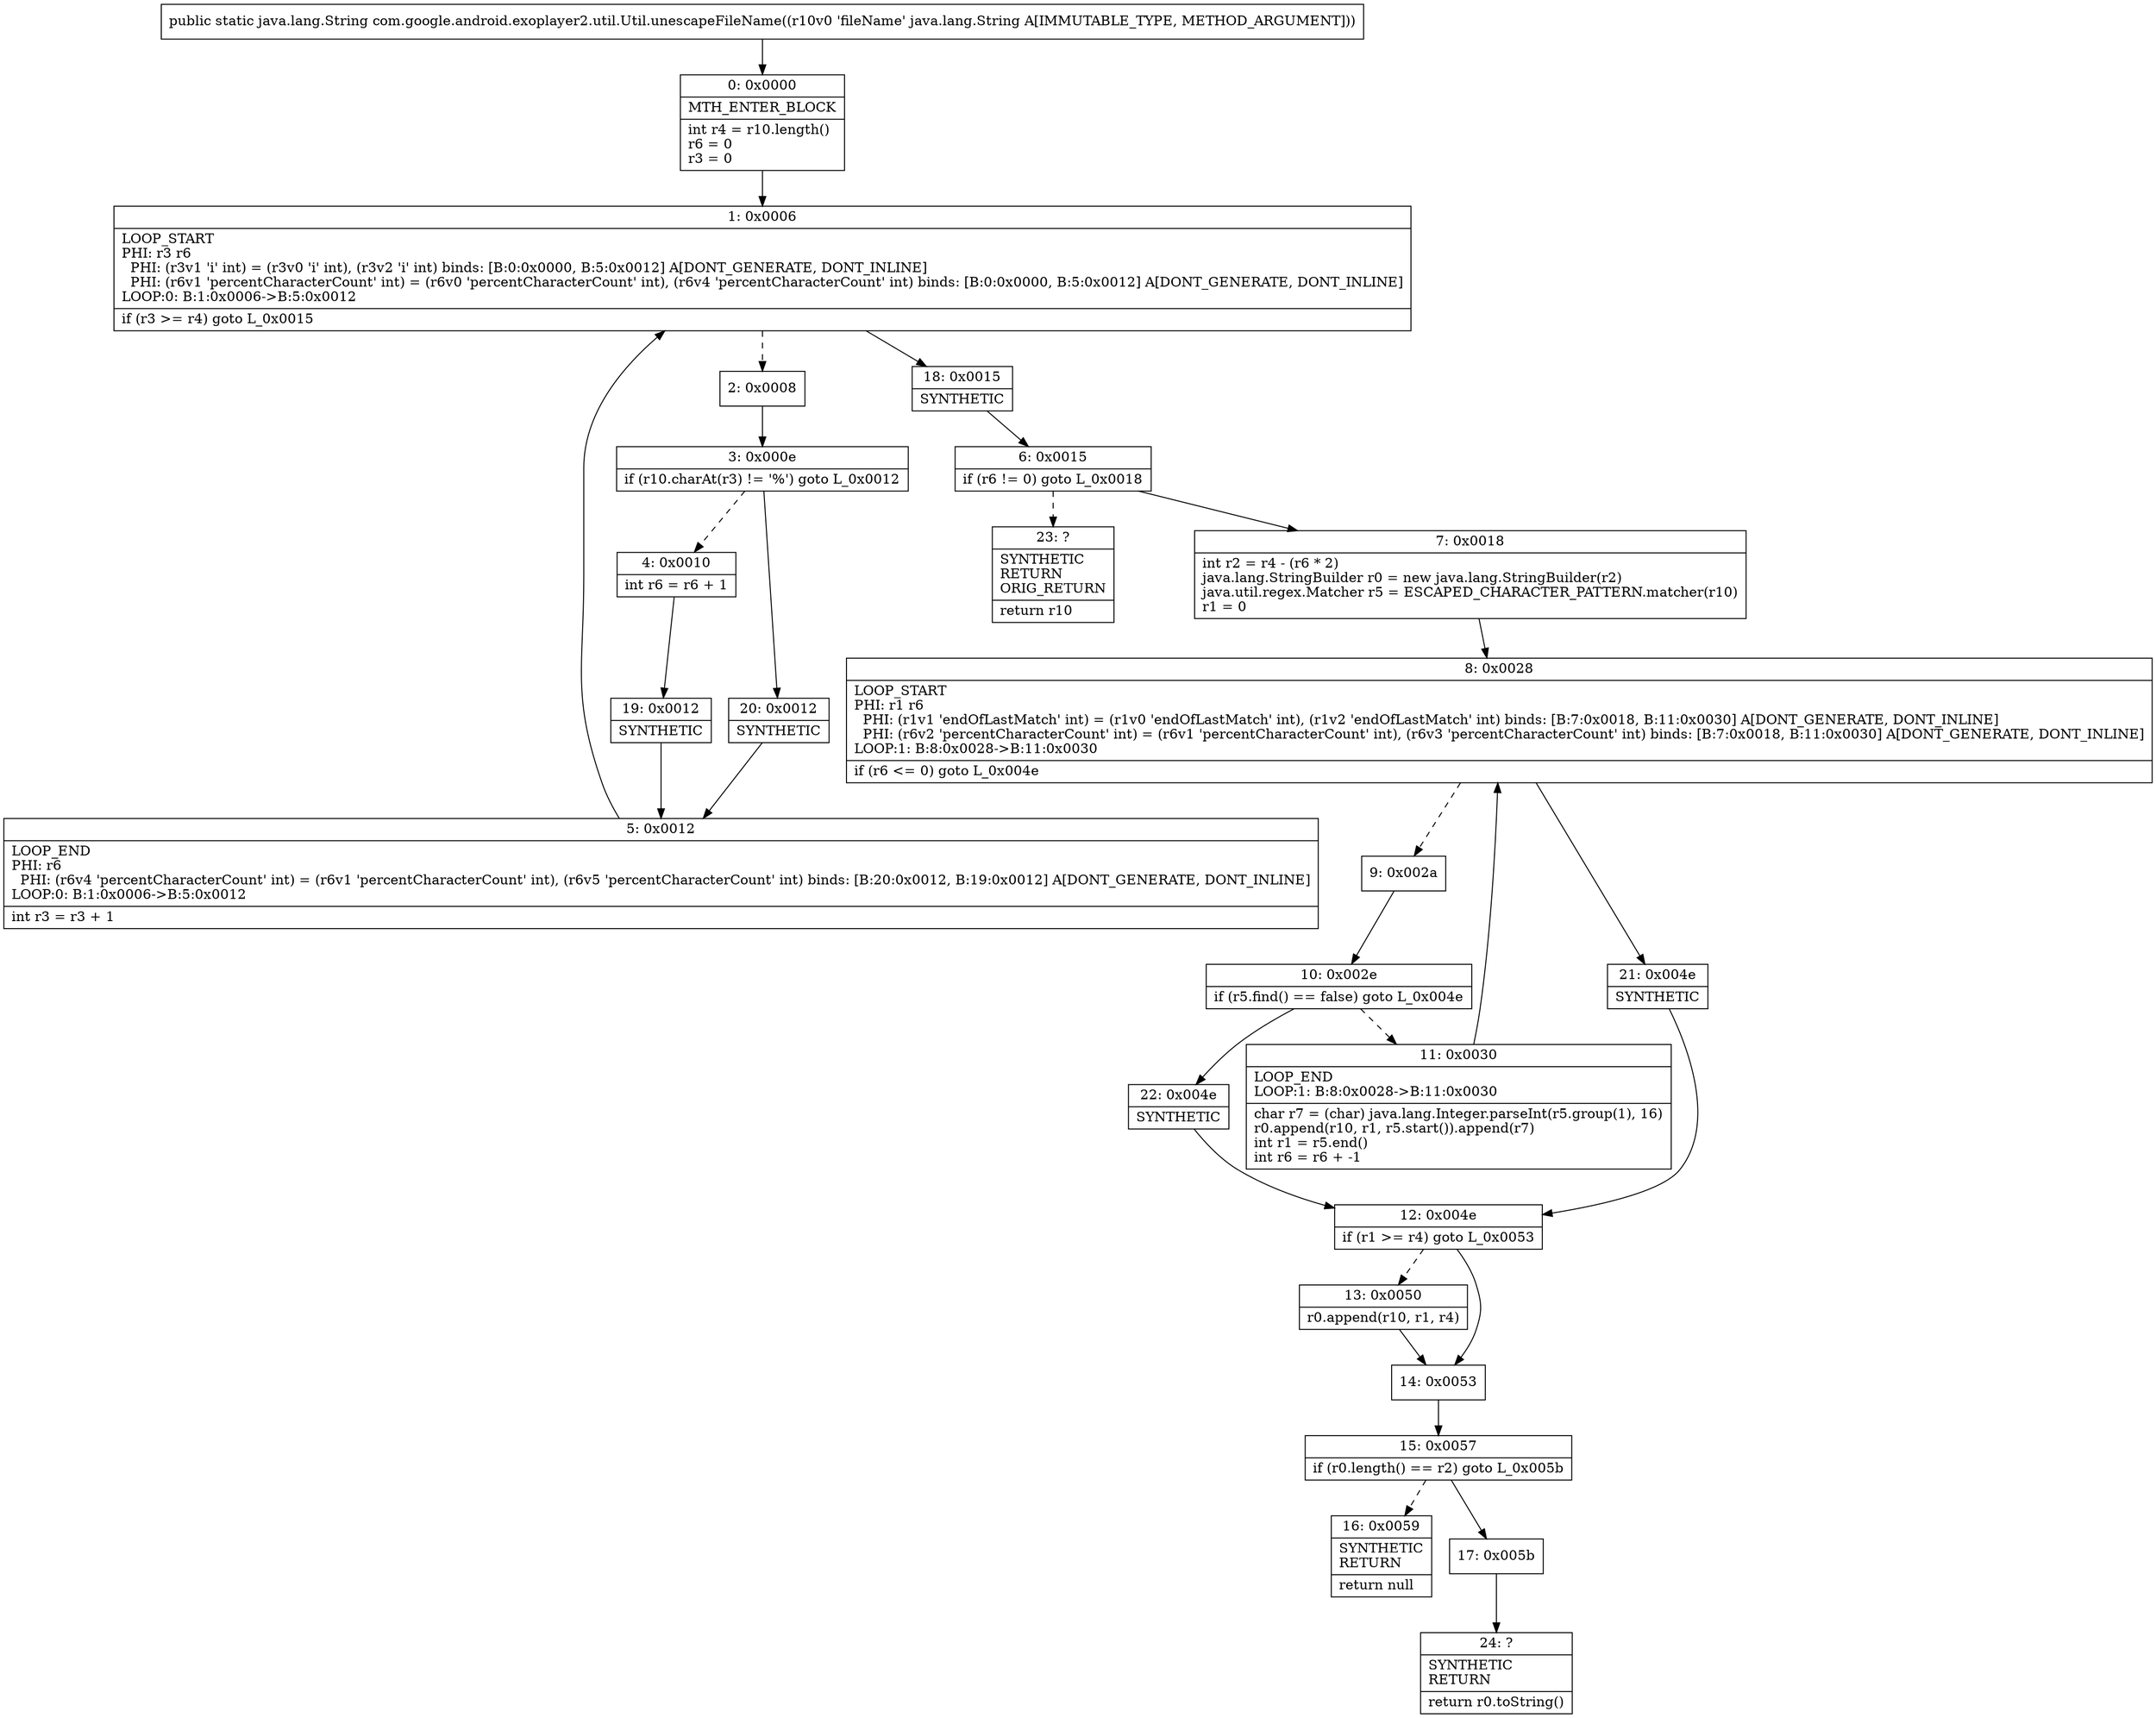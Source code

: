 digraph "CFG forcom.google.android.exoplayer2.util.Util.unescapeFileName(Ljava\/lang\/String;)Ljava\/lang\/String;" {
Node_0 [shape=record,label="{0\:\ 0x0000|MTH_ENTER_BLOCK\l|int r4 = r10.length()\lr6 = 0\lr3 = 0\l}"];
Node_1 [shape=record,label="{1\:\ 0x0006|LOOP_START\lPHI: r3 r6 \l  PHI: (r3v1 'i' int) = (r3v0 'i' int), (r3v2 'i' int) binds: [B:0:0x0000, B:5:0x0012] A[DONT_GENERATE, DONT_INLINE]\l  PHI: (r6v1 'percentCharacterCount' int) = (r6v0 'percentCharacterCount' int), (r6v4 'percentCharacterCount' int) binds: [B:0:0x0000, B:5:0x0012] A[DONT_GENERATE, DONT_INLINE]\lLOOP:0: B:1:0x0006\-\>B:5:0x0012\l|if (r3 \>= r4) goto L_0x0015\l}"];
Node_2 [shape=record,label="{2\:\ 0x0008}"];
Node_3 [shape=record,label="{3\:\ 0x000e|if (r10.charAt(r3) != '%') goto L_0x0012\l}"];
Node_4 [shape=record,label="{4\:\ 0x0010|int r6 = r6 + 1\l}"];
Node_5 [shape=record,label="{5\:\ 0x0012|LOOP_END\lPHI: r6 \l  PHI: (r6v4 'percentCharacterCount' int) = (r6v1 'percentCharacterCount' int), (r6v5 'percentCharacterCount' int) binds: [B:20:0x0012, B:19:0x0012] A[DONT_GENERATE, DONT_INLINE]\lLOOP:0: B:1:0x0006\-\>B:5:0x0012\l|int r3 = r3 + 1\l}"];
Node_6 [shape=record,label="{6\:\ 0x0015|if (r6 != 0) goto L_0x0018\l}"];
Node_7 [shape=record,label="{7\:\ 0x0018|int r2 = r4 \- (r6 * 2)\ljava.lang.StringBuilder r0 = new java.lang.StringBuilder(r2)\ljava.util.regex.Matcher r5 = ESCAPED_CHARACTER_PATTERN.matcher(r10)\lr1 = 0\l}"];
Node_8 [shape=record,label="{8\:\ 0x0028|LOOP_START\lPHI: r1 r6 \l  PHI: (r1v1 'endOfLastMatch' int) = (r1v0 'endOfLastMatch' int), (r1v2 'endOfLastMatch' int) binds: [B:7:0x0018, B:11:0x0030] A[DONT_GENERATE, DONT_INLINE]\l  PHI: (r6v2 'percentCharacterCount' int) = (r6v1 'percentCharacterCount' int), (r6v3 'percentCharacterCount' int) binds: [B:7:0x0018, B:11:0x0030] A[DONT_GENERATE, DONT_INLINE]\lLOOP:1: B:8:0x0028\-\>B:11:0x0030\l|if (r6 \<= 0) goto L_0x004e\l}"];
Node_9 [shape=record,label="{9\:\ 0x002a}"];
Node_10 [shape=record,label="{10\:\ 0x002e|if (r5.find() == false) goto L_0x004e\l}"];
Node_11 [shape=record,label="{11\:\ 0x0030|LOOP_END\lLOOP:1: B:8:0x0028\-\>B:11:0x0030\l|char r7 = (char) java.lang.Integer.parseInt(r5.group(1), 16)\lr0.append(r10, r1, r5.start()).append(r7)\lint r1 = r5.end()\lint r6 = r6 + \-1\l}"];
Node_12 [shape=record,label="{12\:\ 0x004e|if (r1 \>= r4) goto L_0x0053\l}"];
Node_13 [shape=record,label="{13\:\ 0x0050|r0.append(r10, r1, r4)\l}"];
Node_14 [shape=record,label="{14\:\ 0x0053}"];
Node_15 [shape=record,label="{15\:\ 0x0057|if (r0.length() == r2) goto L_0x005b\l}"];
Node_16 [shape=record,label="{16\:\ 0x0059|SYNTHETIC\lRETURN\l|return null\l}"];
Node_17 [shape=record,label="{17\:\ 0x005b}"];
Node_18 [shape=record,label="{18\:\ 0x0015|SYNTHETIC\l}"];
Node_19 [shape=record,label="{19\:\ 0x0012|SYNTHETIC\l}"];
Node_20 [shape=record,label="{20\:\ 0x0012|SYNTHETIC\l}"];
Node_21 [shape=record,label="{21\:\ 0x004e|SYNTHETIC\l}"];
Node_22 [shape=record,label="{22\:\ 0x004e|SYNTHETIC\l}"];
Node_23 [shape=record,label="{23\:\ ?|SYNTHETIC\lRETURN\lORIG_RETURN\l|return r10\l}"];
Node_24 [shape=record,label="{24\:\ ?|SYNTHETIC\lRETURN\l|return r0.toString()\l}"];
MethodNode[shape=record,label="{public static java.lang.String com.google.android.exoplayer2.util.Util.unescapeFileName((r10v0 'fileName' java.lang.String A[IMMUTABLE_TYPE, METHOD_ARGUMENT])) }"];
MethodNode -> Node_0;
Node_0 -> Node_1;
Node_1 -> Node_2[style=dashed];
Node_1 -> Node_18;
Node_2 -> Node_3;
Node_3 -> Node_4[style=dashed];
Node_3 -> Node_20;
Node_4 -> Node_19;
Node_5 -> Node_1;
Node_6 -> Node_7;
Node_6 -> Node_23[style=dashed];
Node_7 -> Node_8;
Node_8 -> Node_9[style=dashed];
Node_8 -> Node_21;
Node_9 -> Node_10;
Node_10 -> Node_11[style=dashed];
Node_10 -> Node_22;
Node_11 -> Node_8;
Node_12 -> Node_13[style=dashed];
Node_12 -> Node_14;
Node_13 -> Node_14;
Node_14 -> Node_15;
Node_15 -> Node_16[style=dashed];
Node_15 -> Node_17;
Node_17 -> Node_24;
Node_18 -> Node_6;
Node_19 -> Node_5;
Node_20 -> Node_5;
Node_21 -> Node_12;
Node_22 -> Node_12;
}

